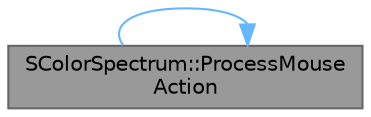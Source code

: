 digraph "SColorSpectrum::ProcessMouseAction"
{
 // INTERACTIVE_SVG=YES
 // LATEX_PDF_SIZE
  bgcolor="transparent";
  edge [fontname=Helvetica,fontsize=10,labelfontname=Helvetica,labelfontsize=10];
  node [fontname=Helvetica,fontsize=10,shape=box,height=0.2,width=0.4];
  rankdir="LR";
  Node1 [id="Node000001",label="SColorSpectrum::ProcessMouse\lAction",height=0.2,width=0.4,color="gray40", fillcolor="grey60", style="filled", fontcolor="black",tooltip="Performs actions according to mouse click / move."];
  Node1 -> Node1 [id="edge1_Node000001_Node000001",color="steelblue1",style="solid",tooltip=" "];
}
